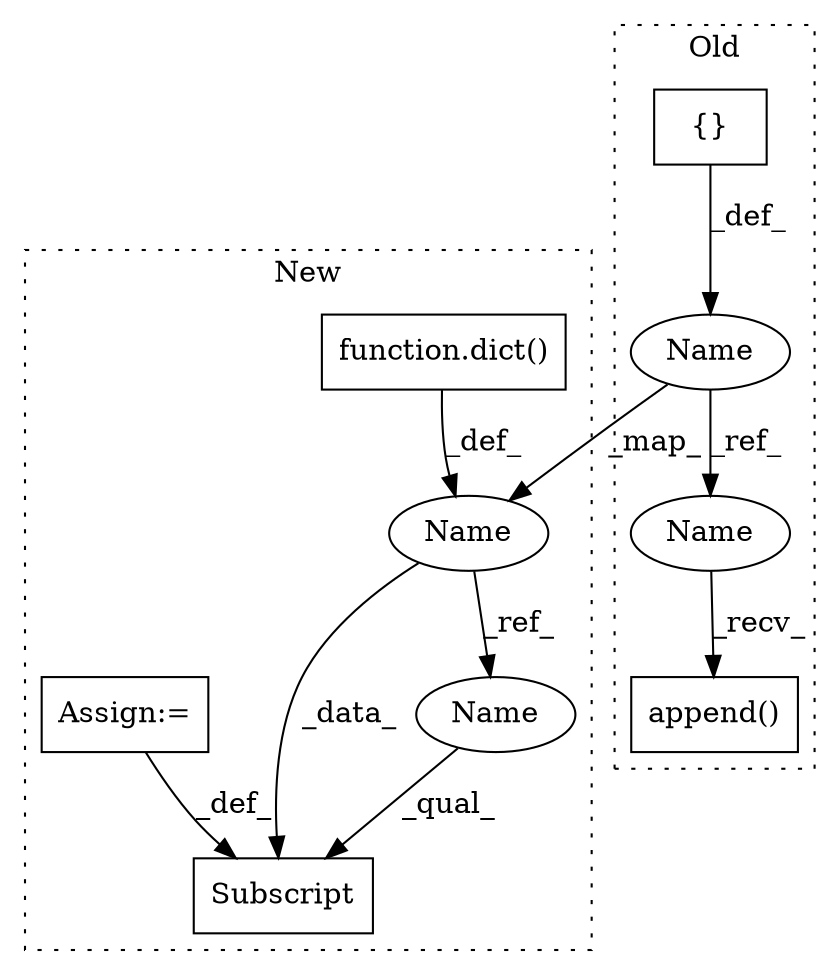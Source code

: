 digraph G {
subgraph cluster0 {
1 [label="append()" a="75" s="16205,16229" l="21,1" shape="box"];
3 [label="{}" a="59" s="15947,15947" l="2,1" shape="box"];
6 [label="Name" a="87" s="15931" l="13" shape="ellipse"];
8 [label="Name" a="87" s="16205" l="13" shape="ellipse"];
label = "Old";
style="dotted";
}
subgraph cluster1 {
2 [label="function.dict()" a="75" s="16462" l="6" shape="box"];
4 [label="Subscript" a="63" s="16810,0" l="18,0" shape="box"];
5 [label="Name" a="87" s="16446" l="13" shape="ellipse"];
7 [label="Assign:=" a="68" s="16828" l="3" shape="box"];
9 [label="Name" a="87" s="16810" l="13" shape="ellipse"];
label = "New";
style="dotted";
}
2 -> 5 [label="_def_"];
3 -> 6 [label="_def_"];
5 -> 4 [label="_data_"];
5 -> 9 [label="_ref_"];
6 -> 8 [label="_ref_"];
6 -> 5 [label="_map_"];
7 -> 4 [label="_def_"];
8 -> 1 [label="_recv_"];
9 -> 4 [label="_qual_"];
}